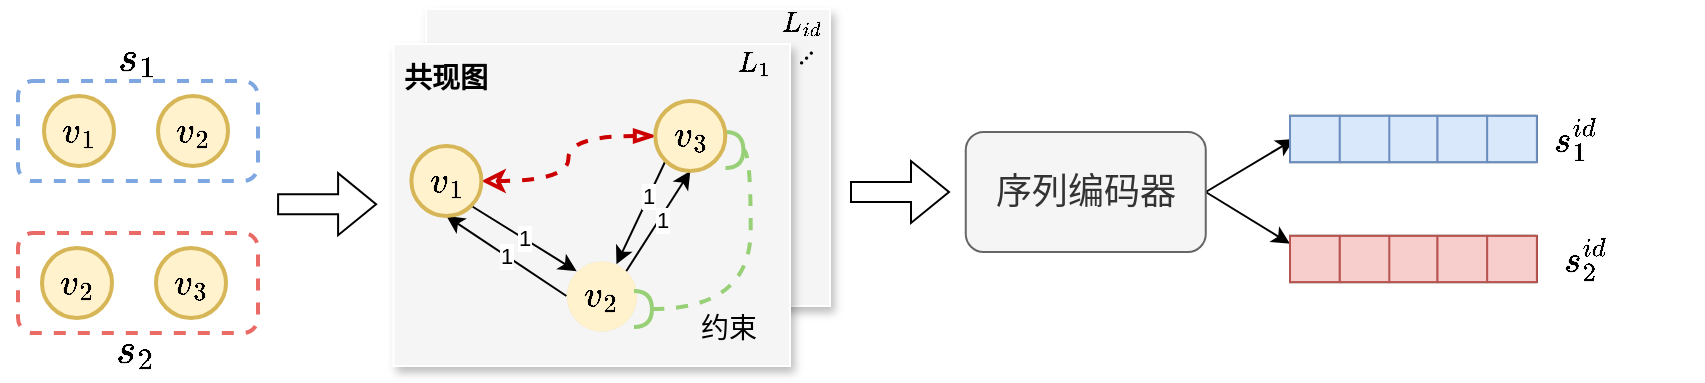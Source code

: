 <mxfile version="26.0.14">
  <diagram name="第 1 页" id="UVzifoAgbHxx6-03_Eu1">
    <mxGraphModel dx="1046" dy="919" grid="1" gridSize="10" guides="1" tooltips="1" connect="1" arrows="1" fold="1" page="1" pageScale="1" pageWidth="827" pageHeight="1169" math="1" shadow="0">
      <root>
        <mxCell id="0" />
        <mxCell id="1" parent="0" />
        <mxCell id="IF9AsxunuteXFOSjnz2V-108" value="" style="rounded=0;whiteSpace=wrap;html=1;fillColor=#f5f5f5;fontColor=#333333;strokeColor=#FFFFFF;shadow=1;" parent="1" vertex="1">
          <mxGeometry x="208.05" y="401.5" width="201.95" height="148.5" as="geometry" />
        </mxCell>
        <mxCell id="IF9AsxunuteXFOSjnz2V-68" value="" style="rounded=1;whiteSpace=wrap;html=1;strokeWidth=2;strokeColor=#EA6B66;dashed=1;" parent="1" vertex="1">
          <mxGeometry x="4" y="513.5" width="120" height="50" as="geometry" />
        </mxCell>
        <mxCell id="IF9AsxunuteXFOSjnz2V-62" value="" style="rounded=1;whiteSpace=wrap;html=1;dashed=1;strokeWidth=2;strokeColor=#7EA6E0;" parent="1" vertex="1">
          <mxGeometry x="4" y="437.5" width="120" height="50" as="geometry" />
        </mxCell>
        <mxCell id="IF9AsxunuteXFOSjnz2V-2" value="&lt;font face=&quot;Times New Roman&quot; style=&quot;font-size: 18px;&quot;&gt;&lt;b&gt;$$v_{1}$$&lt;/b&gt;&lt;/font&gt;" style="ellipse;whiteSpace=wrap;html=1;aspect=fixed;fillColor=#fff2cc;strokeColor=#d6b656;strokeWidth=2;align=center;verticalAlign=middle;fontFamily=Helvetica;fontSize=12;" parent="1" vertex="1">
          <mxGeometry x="17.0" y="445" width="35" height="35" as="geometry" />
        </mxCell>
        <mxCell id="IF9AsxunuteXFOSjnz2V-3" value="&lt;font face=&quot;Times New Roman&quot; style=&quot;font-size: 18px;&quot;&gt;&lt;b&gt;$$v_{2}$$&lt;/b&gt;&lt;/font&gt;" style="ellipse;whiteSpace=wrap;html=1;aspect=fixed;strokeColor=#d6b656;align=center;verticalAlign=middle;fontFamily=Helvetica;fontSize=12;fillColor=#fff2cc;strokeWidth=2;" parent="1" vertex="1">
          <mxGeometry x="74" y="445" width="35" height="35" as="geometry" />
        </mxCell>
        <mxCell id="IF9AsxunuteXFOSjnz2V-8" value="&lt;font style=&quot;font-size: 18px;&quot;&gt;&lt;b&gt;$$s_{1}$$&lt;/b&gt;&lt;/font&gt;" style="text;strokeColor=none;align=center;fillColor=none;html=1;verticalAlign=middle;whiteSpace=wrap;rounded=0;" parent="1" vertex="1">
          <mxGeometry x="34" y="415.5" width="60" height="22" as="geometry" />
        </mxCell>
        <mxCell id="IF9AsxunuteXFOSjnz2V-58" value="&lt;font face=&quot;Times New Roman&quot; style=&quot;font-size: 18px;&quot;&gt;&lt;b&gt;$$v_{2}$$&lt;/b&gt;&lt;/font&gt;" style="ellipse;whiteSpace=wrap;html=1;aspect=fixed;fillColor=#fff2cc;strokeColor=#d6b656;strokeWidth=2;align=center;verticalAlign=middle;fontFamily=Helvetica;fontSize=12;" parent="1" vertex="1">
          <mxGeometry x="16.0" y="521" width="35" height="35" as="geometry" />
        </mxCell>
        <mxCell id="IF9AsxunuteXFOSjnz2V-59" value="&lt;font face=&quot;Times New Roman&quot; style=&quot;font-size: 18px;&quot;&gt;&lt;b&gt;$$v_{3}$$&lt;/b&gt;&lt;/font&gt;" style="ellipse;whiteSpace=wrap;html=1;aspect=fixed;strokeColor=#d6b656;align=center;verticalAlign=middle;fontFamily=Helvetica;fontSize=12;fillColor=#fff2cc;strokeWidth=2;" parent="1" vertex="1">
          <mxGeometry x="73" y="521" width="35" height="35" as="geometry" />
        </mxCell>
        <mxCell id="IF9AsxunuteXFOSjnz2V-94" value="" style="rounded=0;whiteSpace=wrap;html=1;fillColor=#f5f5f5;fontColor=#333333;strokeColor=#FFFFFF;shadow=1;" parent="1" vertex="1">
          <mxGeometry x="191.7" y="419" width="198.3" height="161" as="geometry" />
        </mxCell>
        <mxCell id="IF9AsxunuteXFOSjnz2V-95" style="rounded=0;orthogonalLoop=1;jettySize=auto;html=1;exitX=1;exitY=0;exitDx=0;exitDy=0;entryX=0.5;entryY=1;entryDx=0;entryDy=0;" parent="1" source="IF9AsxunuteXFOSjnz2V-98" target="IF9AsxunuteXFOSjnz2V-105" edge="1">
          <mxGeometry relative="1" as="geometry" />
        </mxCell>
        <mxCell id="IF9AsxunuteXFOSjnz2V-96" value="1" style="edgeLabel;html=1;align=center;verticalAlign=middle;resizable=0;points=[];" parent="IF9AsxunuteXFOSjnz2V-95" vertex="1" connectable="0">
          <mxGeometry x="0.055" y="-1" relative="1" as="geometry">
            <mxPoint as="offset" />
          </mxGeometry>
        </mxCell>
        <mxCell id="IF9AsxunuteXFOSjnz2V-97" value="1" style="rounded=0;orthogonalLoop=1;jettySize=auto;html=1;exitX=0;exitY=0.5;exitDx=0;exitDy=0;entryX=0.5;entryY=1;entryDx=0;entryDy=0;" parent="1" source="IF9AsxunuteXFOSjnz2V-98" target="IF9AsxunuteXFOSjnz2V-102" edge="1">
          <mxGeometry relative="1" as="geometry" />
        </mxCell>
        <mxCell id="IF9AsxunuteXFOSjnz2V-98" value="&lt;font face=&quot;Times New Roman&quot; style=&quot;font-size: 18px;&quot;&gt;&lt;b&gt;$$v_{2}$$&lt;/b&gt;&lt;/font&gt;" style="ellipse;whiteSpace=wrap;html=1;aspect=fixed;strokeColor=#d6b656;align=center;verticalAlign=middle;fontFamily=Helvetica;fontSize=12;fillColor=#fff2cc;strokeWidth=0;" parent="1" vertex="1">
          <mxGeometry x="278.23" y="527.5" width="35" height="35" as="geometry" />
        </mxCell>
        <mxCell id="IF9AsxunuteXFOSjnz2V-99" value="1" style="rounded=0;orthogonalLoop=1;jettySize=auto;html=1;exitX=1;exitY=1;exitDx=0;exitDy=0;entryX=0;entryY=0;entryDx=0;entryDy=0;" parent="1" source="IF9AsxunuteXFOSjnz2V-102" target="IF9AsxunuteXFOSjnz2V-98" edge="1">
          <mxGeometry relative="1" as="geometry" />
        </mxCell>
        <mxCell id="IF9AsxunuteXFOSjnz2V-100" style="rounded=0;orthogonalLoop=1;jettySize=auto;html=1;entryX=0;entryY=0.5;entryDx=0;entryDy=0;dashed=1;strokeColor=#CC0000;startArrow=classic;startFill=0;endArrow=blockThin;endFill=0;edgeStyle=orthogonalEdgeStyle;curved=1;strokeWidth=2;" parent="1" source="IF9AsxunuteXFOSjnz2V-102" target="IF9AsxunuteXFOSjnz2V-105" edge="1">
          <mxGeometry relative="1" as="geometry" />
        </mxCell>
        <mxCell id="IF9AsxunuteXFOSjnz2V-101" style="edgeStyle=orthogonalEdgeStyle;rounded=0;orthogonalLoop=1;jettySize=auto;html=1;entryX=1.002;entryY=0.701;entryDx=0;entryDy=0;startArrow=halfCircle;startFill=0;endArrow=halfCircle;endFill=0;entryPerimeter=0;curved=1;dashed=1;strokeColor=#97D077;strokeWidth=2;" parent="1" source="IF9AsxunuteXFOSjnz2V-98" target="IF9AsxunuteXFOSjnz2V-105" edge="1">
          <mxGeometry relative="1" as="geometry">
            <mxPoint x="203.586" y="570.004" as="sourcePoint" />
            <mxPoint x="281.116" y="627.504" as="targetPoint" />
            <Array as="points">
              <mxPoint x="370.35" y="551.5" />
              <mxPoint x="370.35" y="472.5" />
            </Array>
          </mxGeometry>
        </mxCell>
        <mxCell id="IF9AsxunuteXFOSjnz2V-102" value="&lt;font face=&quot;Times New Roman&quot; style=&quot;font-size: 18px;&quot;&gt;&lt;b&gt;$$v_{1}$$&lt;/b&gt;&lt;/font&gt;" style="ellipse;whiteSpace=wrap;html=1;aspect=fixed;fillColor=#fff2cc;strokeColor=#d6b656;strokeWidth=2;align=center;verticalAlign=middle;fontFamily=Helvetica;fontSize=12;" parent="1" vertex="1">
          <mxGeometry x="200.7" y="470" width="35" height="35" as="geometry" />
        </mxCell>
        <mxCell id="IF9AsxunuteXFOSjnz2V-103" style="rounded=0;orthogonalLoop=1;jettySize=auto;html=1;exitX=0;exitY=1;exitDx=0;exitDy=0;" parent="1" source="IF9AsxunuteXFOSjnz2V-105" target="IF9AsxunuteXFOSjnz2V-98" edge="1">
          <mxGeometry relative="1" as="geometry" />
        </mxCell>
        <mxCell id="IF9AsxunuteXFOSjnz2V-104" value="1" style="edgeLabel;html=1;align=center;verticalAlign=middle;resizable=0;points=[];" parent="IF9AsxunuteXFOSjnz2V-103" vertex="1" connectable="0">
          <mxGeometry x="-0.304" y="-1" relative="1" as="geometry">
            <mxPoint as="offset" />
          </mxGeometry>
        </mxCell>
        <mxCell id="IF9AsxunuteXFOSjnz2V-105" value="&lt;font face=&quot;Times New Roman&quot; style=&quot;font-size: 18px;&quot;&gt;&lt;b&gt;$$v_{3}$$&lt;/b&gt;&lt;/font&gt;" style="ellipse;whiteSpace=wrap;html=1;aspect=fixed;strokeColor=#d6b656;align=center;verticalAlign=middle;fontFamily=Helvetica;fontSize=12;fillColor=#fff2cc;strokeWidth=2;" parent="1" vertex="1">
          <mxGeometry x="322.65" y="447.5" width="35" height="35" as="geometry" />
        </mxCell>
        <mxCell id="IF9AsxunuteXFOSjnz2V-106" value="&lt;b&gt;&lt;font style=&quot;font-size: 14px;&quot; face=&quot;宋体&quot;&gt;共现图&lt;/font&gt;&lt;/b&gt;" style="text;strokeColor=none;align=center;fillColor=none;html=1;verticalAlign=middle;whiteSpace=wrap;rounded=0;" parent="1" vertex="1">
          <mxGeometry x="195.38" y="421.5" width="45.65" height="30" as="geometry" />
        </mxCell>
        <mxCell id="IF9AsxunuteXFOSjnz2V-107" value="&lt;font style=&quot;font-size: 14px;&quot; face=&quot;宋体&quot;&gt;约束&lt;/font&gt;" style="text;strokeColor=none;align=center;fillColor=none;html=1;verticalAlign=middle;whiteSpace=wrap;rounded=0;" parent="1" vertex="1">
          <mxGeometry x="339.35" y="551.5" width="41" height="20" as="geometry" />
        </mxCell>
        <mxCell id="IF9AsxunuteXFOSjnz2V-109" value="&lt;font face=&quot;Times New Roman&quot; style=&quot;font-size: 14px;&quot;&gt;$$L_1$$&lt;/font&gt;" style="text;strokeColor=none;align=center;fillColor=none;html=1;verticalAlign=middle;whiteSpace=wrap;rounded=0;" parent="1" vertex="1">
          <mxGeometry x="357.65" y="420" width="29" height="17.5" as="geometry" />
        </mxCell>
        <mxCell id="IF9AsxunuteXFOSjnz2V-110" value="&lt;font face=&quot;Times New Roman&quot; style=&quot;font-size: 14px;&quot;&gt;$$L_{id}$$&lt;/font&gt;" style="text;strokeColor=none;align=center;fillColor=none;html=1;verticalAlign=middle;whiteSpace=wrap;rounded=0;" parent="1" vertex="1">
          <mxGeometry x="381" y="400" width="29" height="17.5" as="geometry" />
        </mxCell>
        <mxCell id="IF9AsxunuteXFOSjnz2V-111" value="&lt;font face=&quot;Times New Roman&quot; style=&quot;font-size: 14px;&quot;&gt;...&lt;/font&gt;" style="text;strokeColor=none;align=center;fillColor=none;html=1;verticalAlign=middle;whiteSpace=wrap;rounded=0;rotation=-45;" parent="1" vertex="1">
          <mxGeometry x="385.5" y="419" width="20" height="10" as="geometry" />
        </mxCell>
        <mxCell id="IF9AsxunuteXFOSjnz2V-136" style="rounded=0;orthogonalLoop=1;jettySize=auto;html=1;exitX=1;exitY=0.5;exitDx=0;exitDy=0;entryX=0.085;entryY=0.5;entryDx=0;entryDy=0;entryPerimeter=0;" parent="1" source="IF9AsxunuteXFOSjnz2V-112" target="IF9AsxunuteXFOSjnz2V-115" edge="1">
          <mxGeometry relative="1" as="geometry">
            <mxPoint x="632.12" y="447.5" as="targetPoint" />
            <mxPoint x="620.0" y="481" as="sourcePoint" />
          </mxGeometry>
        </mxCell>
        <mxCell id="IF9AsxunuteXFOSjnz2V-137" style="rounded=0;orthogonalLoop=1;jettySize=auto;html=1;exitX=1;exitY=0.5;exitDx=0;exitDy=0;" parent="1" source="IF9AsxunuteXFOSjnz2V-112" target="IF9AsxunuteXFOSjnz2V-125" edge="1">
          <mxGeometry relative="1" as="geometry" />
        </mxCell>
        <mxCell id="IF9AsxunuteXFOSjnz2V-112" value="&lt;font style=&quot;font-size: 18px;&quot; face=&quot;宋体&quot;&gt;序列编码器&lt;/font&gt;" style="rounded=1;whiteSpace=wrap;html=1;fillColor=#f5f5f5;strokeColor=#666666;fontColor=#333333;" parent="1" vertex="1">
          <mxGeometry x="477.88" y="463" width="120" height="60" as="geometry" />
        </mxCell>
        <mxCell id="IF9AsxunuteXFOSjnz2V-121" value="&lt;font style=&quot;font-size: 18px;&quot;&gt;&lt;b&gt;$$s_{2}$$&lt;/b&gt;&lt;/font&gt;" style="text;strokeColor=none;align=center;fillColor=none;html=1;verticalAlign=middle;whiteSpace=wrap;rounded=0;" parent="1" vertex="1">
          <mxGeometry x="33" y="563.5" width="60" height="18" as="geometry" />
        </mxCell>
        <mxCell id="IF9AsxunuteXFOSjnz2V-135" value="" style="shape=flexArrow;endArrow=classic;html=1;rounded=0;" parent="1" edge="1">
          <mxGeometry width="50" height="50" relative="1" as="geometry">
            <mxPoint x="133.55" y="499.08" as="sourcePoint" />
            <mxPoint x="183.55" y="499.08" as="targetPoint" />
          </mxGeometry>
        </mxCell>
        <mxCell id="IF9AsxunuteXFOSjnz2V-113" value="" style="group;strokeColor=default;" parent="1" vertex="1" connectable="0">
          <mxGeometry x="639.999" y="454.955" width="123.445" height="23.087" as="geometry" />
        </mxCell>
        <mxCell id="IF9AsxunuteXFOSjnz2V-114" value="" style="group;fillColor=#FFE6CC;container=0;strokeColor=default;" parent="IF9AsxunuteXFOSjnz2V-113" vertex="1" connectable="0">
          <mxGeometry width="122.527" height="23.087" as="geometry" />
        </mxCell>
        <mxCell id="IF9AsxunuteXFOSjnz2V-115" value="" style="rounded=0;whiteSpace=wrap;html=1;fillColor=#dae8fc;strokeColor=#6c8ebf;container=0;" parent="IF9AsxunuteXFOSjnz2V-113" vertex="1">
          <mxGeometry width="24.904" height="23.087" as="geometry" />
        </mxCell>
        <mxCell id="IF9AsxunuteXFOSjnz2V-116" value="" style="rounded=0;whiteSpace=wrap;html=1;fillColor=#dae8fc;container=0;strokeColor=#6c8ebf;" parent="IF9AsxunuteXFOSjnz2V-113" vertex="1">
          <mxGeometry x="98.541" width="24.904" height="23.087" as="geometry" />
        </mxCell>
        <mxCell id="IF9AsxunuteXFOSjnz2V-117" value="" style="rounded=0;whiteSpace=wrap;html=1;fillColor=#dae8fc;container=0;strokeColor=#6c8ebf;" parent="IF9AsxunuteXFOSjnz2V-113" vertex="1">
          <mxGeometry x="73.639" width="24.904" height="23.087" as="geometry" />
        </mxCell>
        <mxCell id="IF9AsxunuteXFOSjnz2V-118" value="" style="rounded=0;whiteSpace=wrap;html=1;container=0;strokeColor=#6c8ebf;fillColor=#dae8fc;" parent="IF9AsxunuteXFOSjnz2V-113" vertex="1">
          <mxGeometry x="48.898" width="24.738" height="23.087" as="geometry" />
        </mxCell>
        <mxCell id="IF9AsxunuteXFOSjnz2V-119" value="" style="rounded=0;whiteSpace=wrap;html=1;fillColor=#dae8fc;container=0;strokeColor=#6c8ebf;" parent="IF9AsxunuteXFOSjnz2V-113" vertex="1">
          <mxGeometry x="24.904" width="24.738" height="23.087" as="geometry" />
        </mxCell>
        <mxCell id="IF9AsxunuteXFOSjnz2V-120" value="&lt;font style=&quot;font-size: 18px;&quot; face=&quot;Times New Roman&quot;&gt;$$s_{1}^{id}$$&lt;/font&gt;" style="text;strokeColor=none;align=center;fillColor=none;html=1;verticalAlign=middle;whiteSpace=wrap;rounded=0;" parent="1" vertex="1">
          <mxGeometry x="761.44" y="451.5" width="43.6" height="30" as="geometry" />
        </mxCell>
        <mxCell id="IF9AsxunuteXFOSjnz2V-122" value="&lt;font style=&quot;font-size: 18px;&quot; face=&quot;Times New Roman&quot;&gt;$$s_{2}^{id}$$&lt;/font&gt;" style="text;strokeColor=none;align=center;fillColor=none;html=1;verticalAlign=middle;whiteSpace=wrap;rounded=0;" parent="1" vertex="1">
          <mxGeometry x="767" y="511.5" width="41" height="30" as="geometry" />
        </mxCell>
        <mxCell id="IF9AsxunuteXFOSjnz2V-123" value="" style="group;strokeColor=default;fillColor=#999999;container=0;" parent="1" vertex="1" connectable="0">
          <mxGeometry x="639.999" y="514.955" width="123.445" height="23.087" as="geometry" />
        </mxCell>
        <mxCell id="IF9AsxunuteXFOSjnz2V-124" value="" style="group;fillColor=#FFE6CC;container=0;strokeColor=default;" parent="1" vertex="1" connectable="0">
          <mxGeometry x="639.999" y="514.955" width="122.527" height="23.087" as="geometry" />
        </mxCell>
        <mxCell id="IF9AsxunuteXFOSjnz2V-125" value="" style="rounded=0;whiteSpace=wrap;html=1;fillColor=#f8cecc;strokeColor=#b85450;container=0;" parent="1" vertex="1">
          <mxGeometry x="639.999" y="514.955" width="24.904" height="23.087" as="geometry" />
        </mxCell>
        <mxCell id="IF9AsxunuteXFOSjnz2V-126" value="" style="rounded=0;whiteSpace=wrap;html=1;fillColor=#f8cecc;container=0;strokeColor=#b85450;" parent="1" vertex="1">
          <mxGeometry x="738.541" y="514.955" width="24.904" height="23.087" as="geometry" />
        </mxCell>
        <mxCell id="IF9AsxunuteXFOSjnz2V-127" value="" style="rounded=0;whiteSpace=wrap;html=1;fillColor=#f8cecc;container=0;strokeColor=#b85450;" parent="1" vertex="1">
          <mxGeometry x="713.638" y="514.955" width="24.904" height="23.087" as="geometry" />
        </mxCell>
        <mxCell id="IF9AsxunuteXFOSjnz2V-128" value="" style="rounded=0;whiteSpace=wrap;html=1;container=0;strokeColor=#b85450;fillColor=#f8cecc;" parent="1" vertex="1">
          <mxGeometry x="688.897" y="514.955" width="24.738" height="23.087" as="geometry" />
        </mxCell>
        <mxCell id="IF9AsxunuteXFOSjnz2V-129" value="" style="rounded=0;whiteSpace=wrap;html=1;fillColor=#f8cecc;container=0;strokeColor=#b85450;" parent="1" vertex="1">
          <mxGeometry x="664.903" y="514.955" width="24.738" height="23.087" as="geometry" />
        </mxCell>
        <mxCell id="DrOx45CW3HW3G8HCoIkA-92" value="" style="shape=flexArrow;endArrow=classic;html=1;rounded=0;" edge="1" parent="1">
          <mxGeometry width="50" height="50" relative="1" as="geometry">
            <mxPoint x="420" y="493" as="sourcePoint" />
            <mxPoint x="470" y="493" as="targetPoint" />
          </mxGeometry>
        </mxCell>
      </root>
    </mxGraphModel>
  </diagram>
</mxfile>
